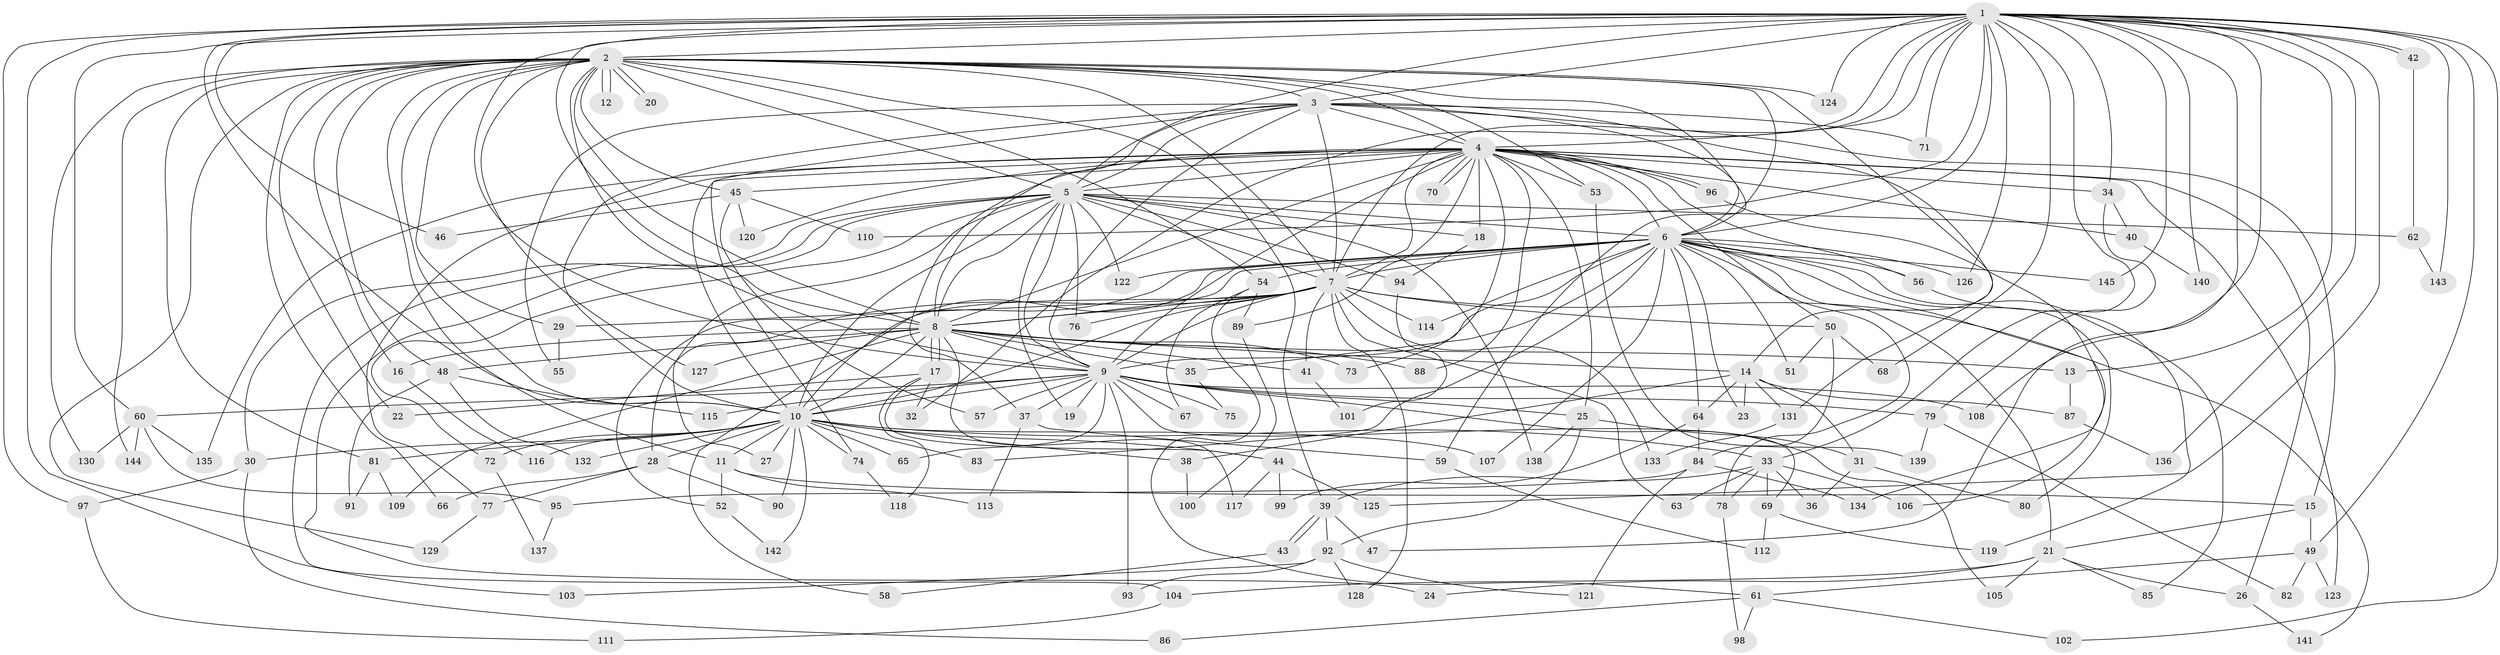 // Generated by graph-tools (version 1.1) at 2025/34/03/09/25 02:34:51]
// undirected, 145 vertices, 315 edges
graph export_dot {
graph [start="1"]
  node [color=gray90,style=filled];
  1;
  2;
  3;
  4;
  5;
  6;
  7;
  8;
  9;
  10;
  11;
  12;
  13;
  14;
  15;
  16;
  17;
  18;
  19;
  20;
  21;
  22;
  23;
  24;
  25;
  26;
  27;
  28;
  29;
  30;
  31;
  32;
  33;
  34;
  35;
  36;
  37;
  38;
  39;
  40;
  41;
  42;
  43;
  44;
  45;
  46;
  47;
  48;
  49;
  50;
  51;
  52;
  53;
  54;
  55;
  56;
  57;
  58;
  59;
  60;
  61;
  62;
  63;
  64;
  65;
  66;
  67;
  68;
  69;
  70;
  71;
  72;
  73;
  74;
  75;
  76;
  77;
  78;
  79;
  80;
  81;
  82;
  83;
  84;
  85;
  86;
  87;
  88;
  89;
  90;
  91;
  92;
  93;
  94;
  95;
  96;
  97;
  98;
  99;
  100;
  101;
  102;
  103;
  104;
  105;
  106;
  107;
  108;
  109;
  110;
  111;
  112;
  113;
  114;
  115;
  116;
  117;
  118;
  119;
  120;
  121;
  122;
  123;
  124;
  125;
  126;
  127;
  128;
  129;
  130;
  131;
  132;
  133;
  134;
  135;
  136;
  137;
  138;
  139;
  140;
  141;
  142;
  143;
  144;
  145;
  1 -- 2;
  1 -- 3;
  1 -- 4;
  1 -- 5;
  1 -- 6;
  1 -- 7;
  1 -- 8;
  1 -- 9;
  1 -- 10;
  1 -- 13;
  1 -- 32;
  1 -- 33;
  1 -- 34;
  1 -- 42;
  1 -- 42;
  1 -- 46;
  1 -- 47;
  1 -- 49;
  1 -- 60;
  1 -- 68;
  1 -- 71;
  1 -- 97;
  1 -- 102;
  1 -- 103;
  1 -- 108;
  1 -- 110;
  1 -- 124;
  1 -- 125;
  1 -- 126;
  1 -- 136;
  1 -- 140;
  1 -- 143;
  1 -- 145;
  2 -- 3;
  2 -- 4;
  2 -- 5;
  2 -- 6;
  2 -- 7;
  2 -- 8;
  2 -- 9;
  2 -- 10;
  2 -- 11;
  2 -- 12;
  2 -- 12;
  2 -- 14;
  2 -- 16;
  2 -- 20;
  2 -- 20;
  2 -- 22;
  2 -- 29;
  2 -- 39;
  2 -- 45;
  2 -- 48;
  2 -- 53;
  2 -- 54;
  2 -- 59;
  2 -- 66;
  2 -- 81;
  2 -- 124;
  2 -- 127;
  2 -- 129;
  2 -- 130;
  2 -- 144;
  3 -- 4;
  3 -- 5;
  3 -- 6;
  3 -- 7;
  3 -- 8;
  3 -- 9;
  3 -- 10;
  3 -- 15;
  3 -- 55;
  3 -- 71;
  3 -- 74;
  3 -- 131;
  4 -- 5;
  4 -- 6;
  4 -- 7;
  4 -- 8;
  4 -- 9;
  4 -- 10;
  4 -- 18;
  4 -- 25;
  4 -- 26;
  4 -- 34;
  4 -- 37;
  4 -- 40;
  4 -- 45;
  4 -- 50;
  4 -- 53;
  4 -- 56;
  4 -- 70;
  4 -- 70;
  4 -- 73;
  4 -- 77;
  4 -- 88;
  4 -- 89;
  4 -- 96;
  4 -- 96;
  4 -- 120;
  4 -- 123;
  4 -- 135;
  5 -- 6;
  5 -- 7;
  5 -- 8;
  5 -- 9;
  5 -- 10;
  5 -- 18;
  5 -- 19;
  5 -- 24;
  5 -- 27;
  5 -- 30;
  5 -- 62;
  5 -- 72;
  5 -- 76;
  5 -- 94;
  5 -- 104;
  5 -- 122;
  5 -- 138;
  6 -- 7;
  6 -- 8;
  6 -- 9;
  6 -- 10;
  6 -- 21;
  6 -- 23;
  6 -- 35;
  6 -- 51;
  6 -- 52;
  6 -- 54;
  6 -- 56;
  6 -- 64;
  6 -- 78;
  6 -- 80;
  6 -- 83;
  6 -- 85;
  6 -- 106;
  6 -- 107;
  6 -- 114;
  6 -- 122;
  6 -- 126;
  6 -- 145;
  7 -- 8;
  7 -- 9;
  7 -- 10;
  7 -- 28;
  7 -- 29;
  7 -- 41;
  7 -- 50;
  7 -- 58;
  7 -- 63;
  7 -- 76;
  7 -- 114;
  7 -- 128;
  7 -- 133;
  7 -- 141;
  8 -- 9;
  8 -- 10;
  8 -- 13;
  8 -- 14;
  8 -- 16;
  8 -- 17;
  8 -- 17;
  8 -- 35;
  8 -- 41;
  8 -- 48;
  8 -- 73;
  8 -- 88;
  8 -- 109;
  8 -- 117;
  8 -- 127;
  9 -- 10;
  9 -- 19;
  9 -- 25;
  9 -- 37;
  9 -- 57;
  9 -- 60;
  9 -- 65;
  9 -- 67;
  9 -- 69;
  9 -- 75;
  9 -- 79;
  9 -- 93;
  9 -- 105;
  9 -- 108;
  9 -- 115;
  10 -- 11;
  10 -- 27;
  10 -- 28;
  10 -- 30;
  10 -- 33;
  10 -- 38;
  10 -- 44;
  10 -- 65;
  10 -- 72;
  10 -- 74;
  10 -- 81;
  10 -- 83;
  10 -- 90;
  10 -- 107;
  10 -- 116;
  10 -- 132;
  10 -- 142;
  11 -- 15;
  11 -- 52;
  11 -- 113;
  13 -- 87;
  14 -- 23;
  14 -- 31;
  14 -- 38;
  14 -- 64;
  14 -- 87;
  14 -- 131;
  15 -- 21;
  15 -- 49;
  16 -- 116;
  17 -- 22;
  17 -- 32;
  17 -- 44;
  17 -- 118;
  18 -- 94;
  21 -- 24;
  21 -- 26;
  21 -- 85;
  21 -- 104;
  21 -- 105;
  25 -- 31;
  25 -- 92;
  25 -- 138;
  26 -- 141;
  28 -- 66;
  28 -- 77;
  28 -- 90;
  29 -- 55;
  30 -- 86;
  30 -- 97;
  31 -- 36;
  31 -- 80;
  33 -- 36;
  33 -- 39;
  33 -- 63;
  33 -- 69;
  33 -- 78;
  33 -- 106;
  34 -- 40;
  34 -- 79;
  35 -- 75;
  37 -- 59;
  37 -- 113;
  38 -- 100;
  39 -- 43;
  39 -- 43;
  39 -- 47;
  39 -- 92;
  40 -- 140;
  41 -- 101;
  42 -- 62;
  43 -- 58;
  44 -- 99;
  44 -- 117;
  44 -- 125;
  45 -- 46;
  45 -- 57;
  45 -- 110;
  45 -- 120;
  48 -- 91;
  48 -- 115;
  48 -- 132;
  49 -- 61;
  49 -- 82;
  49 -- 123;
  50 -- 51;
  50 -- 68;
  50 -- 84;
  52 -- 142;
  53 -- 139;
  54 -- 61;
  54 -- 67;
  54 -- 89;
  56 -- 119;
  59 -- 112;
  60 -- 95;
  60 -- 130;
  60 -- 135;
  60 -- 144;
  61 -- 86;
  61 -- 98;
  61 -- 102;
  62 -- 143;
  64 -- 84;
  64 -- 99;
  69 -- 112;
  69 -- 119;
  72 -- 137;
  74 -- 118;
  77 -- 129;
  78 -- 98;
  79 -- 82;
  79 -- 139;
  81 -- 91;
  81 -- 109;
  84 -- 95;
  84 -- 121;
  84 -- 134;
  87 -- 136;
  89 -- 100;
  92 -- 93;
  92 -- 103;
  92 -- 121;
  92 -- 128;
  94 -- 101;
  95 -- 137;
  96 -- 134;
  97 -- 111;
  104 -- 111;
  131 -- 133;
}
